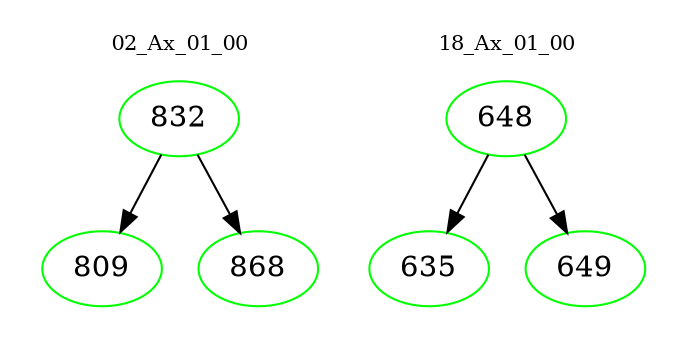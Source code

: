 digraph{
subgraph cluster_0 {
color = white
label = "02_Ax_01_00";
fontsize=10;
T0_832 [label="832", color="green"]
T0_832 -> T0_809 [color="black"]
T0_809 [label="809", color="green"]
T0_832 -> T0_868 [color="black"]
T0_868 [label="868", color="green"]
}
subgraph cluster_1 {
color = white
label = "18_Ax_01_00";
fontsize=10;
T1_648 [label="648", color="green"]
T1_648 -> T1_635 [color="black"]
T1_635 [label="635", color="green"]
T1_648 -> T1_649 [color="black"]
T1_649 [label="649", color="green"]
}
}
